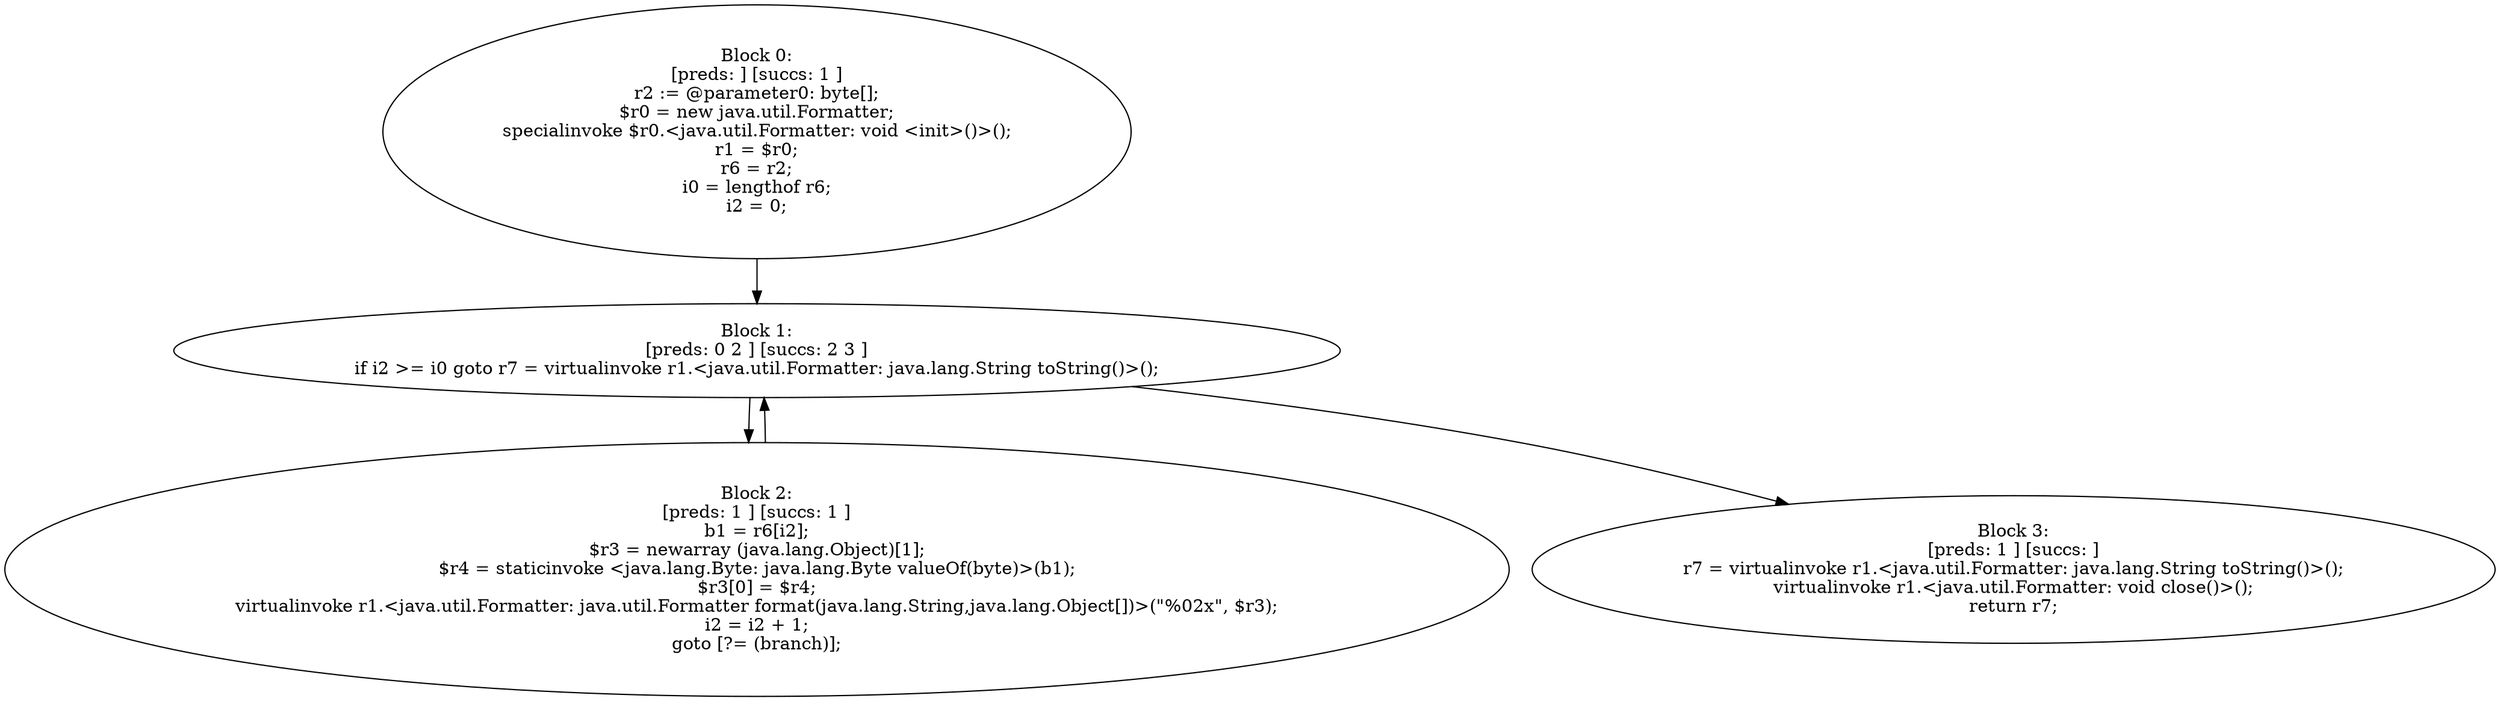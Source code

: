 digraph "unitGraph" {
    "Block 0:
[preds: ] [succs: 1 ]
r2 := @parameter0: byte[];
$r0 = new java.util.Formatter;
specialinvoke $r0.<java.util.Formatter: void <init>()>();
r1 = $r0;
r6 = r2;
i0 = lengthof r6;
i2 = 0;
"
    "Block 1:
[preds: 0 2 ] [succs: 2 3 ]
if i2 >= i0 goto r7 = virtualinvoke r1.<java.util.Formatter: java.lang.String toString()>();
"
    "Block 2:
[preds: 1 ] [succs: 1 ]
b1 = r6[i2];
$r3 = newarray (java.lang.Object)[1];
$r4 = staticinvoke <java.lang.Byte: java.lang.Byte valueOf(byte)>(b1);
$r3[0] = $r4;
virtualinvoke r1.<java.util.Formatter: java.util.Formatter format(java.lang.String,java.lang.Object[])>(\"%02x\", $r3);
i2 = i2 + 1;
goto [?= (branch)];
"
    "Block 3:
[preds: 1 ] [succs: ]
r7 = virtualinvoke r1.<java.util.Formatter: java.lang.String toString()>();
virtualinvoke r1.<java.util.Formatter: void close()>();
return r7;
"
    "Block 0:
[preds: ] [succs: 1 ]
r2 := @parameter0: byte[];
$r0 = new java.util.Formatter;
specialinvoke $r0.<java.util.Formatter: void <init>()>();
r1 = $r0;
r6 = r2;
i0 = lengthof r6;
i2 = 0;
"->"Block 1:
[preds: 0 2 ] [succs: 2 3 ]
if i2 >= i0 goto r7 = virtualinvoke r1.<java.util.Formatter: java.lang.String toString()>();
";
    "Block 1:
[preds: 0 2 ] [succs: 2 3 ]
if i2 >= i0 goto r7 = virtualinvoke r1.<java.util.Formatter: java.lang.String toString()>();
"->"Block 2:
[preds: 1 ] [succs: 1 ]
b1 = r6[i2];
$r3 = newarray (java.lang.Object)[1];
$r4 = staticinvoke <java.lang.Byte: java.lang.Byte valueOf(byte)>(b1);
$r3[0] = $r4;
virtualinvoke r1.<java.util.Formatter: java.util.Formatter format(java.lang.String,java.lang.Object[])>(\"%02x\", $r3);
i2 = i2 + 1;
goto [?= (branch)];
";
    "Block 1:
[preds: 0 2 ] [succs: 2 3 ]
if i2 >= i0 goto r7 = virtualinvoke r1.<java.util.Formatter: java.lang.String toString()>();
"->"Block 3:
[preds: 1 ] [succs: ]
r7 = virtualinvoke r1.<java.util.Formatter: java.lang.String toString()>();
virtualinvoke r1.<java.util.Formatter: void close()>();
return r7;
";
    "Block 2:
[preds: 1 ] [succs: 1 ]
b1 = r6[i2];
$r3 = newarray (java.lang.Object)[1];
$r4 = staticinvoke <java.lang.Byte: java.lang.Byte valueOf(byte)>(b1);
$r3[0] = $r4;
virtualinvoke r1.<java.util.Formatter: java.util.Formatter format(java.lang.String,java.lang.Object[])>(\"%02x\", $r3);
i2 = i2 + 1;
goto [?= (branch)];
"->"Block 1:
[preds: 0 2 ] [succs: 2 3 ]
if i2 >= i0 goto r7 = virtualinvoke r1.<java.util.Formatter: java.lang.String toString()>();
";
}
